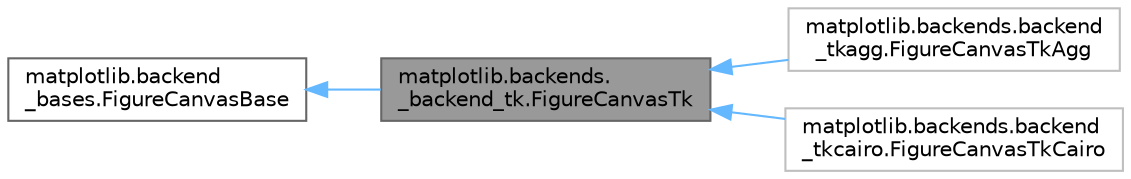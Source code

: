 digraph "matplotlib.backends._backend_tk.FigureCanvasTk"
{
 // LATEX_PDF_SIZE
  bgcolor="transparent";
  edge [fontname=Helvetica,fontsize=10,labelfontname=Helvetica,labelfontsize=10];
  node [fontname=Helvetica,fontsize=10,shape=box,height=0.2,width=0.4];
  rankdir="LR";
  Node1 [id="Node000001",label="matplotlib.backends.\l_backend_tk.FigureCanvasTk",height=0.2,width=0.4,color="gray40", fillcolor="grey60", style="filled", fontcolor="black",tooltip=" "];
  Node2 -> Node1 [id="edge4_Node000001_Node000002",dir="back",color="steelblue1",style="solid",tooltip=" "];
  Node2 [id="Node000002",label="matplotlib.backend\l_bases.FigureCanvasBase",height=0.2,width=0.4,color="gray40", fillcolor="white", style="filled",URL="$d9/d5f/classmatplotlib_1_1backend__bases_1_1FigureCanvasBase.html",tooltip=" "];
  Node1 -> Node3 [id="edge5_Node000001_Node000003",dir="back",color="steelblue1",style="solid",tooltip=" "];
  Node3 [id="Node000003",label="matplotlib.backends.backend\l_tkagg.FigureCanvasTkAgg",height=0.2,width=0.4,color="grey75", fillcolor="white", style="filled",URL="$d3/d6c/classmatplotlib_1_1backends_1_1backend__tkagg_1_1FigureCanvasTkAgg.html",tooltip=" "];
  Node1 -> Node4 [id="edge6_Node000001_Node000004",dir="back",color="steelblue1",style="solid",tooltip=" "];
  Node4 [id="Node000004",label="matplotlib.backends.backend\l_tkcairo.FigureCanvasTkCairo",height=0.2,width=0.4,color="grey75", fillcolor="white", style="filled",URL="$d4/dd0/classmatplotlib_1_1backends_1_1backend__tkcairo_1_1FigureCanvasTkCairo.html",tooltip=" "];
}
